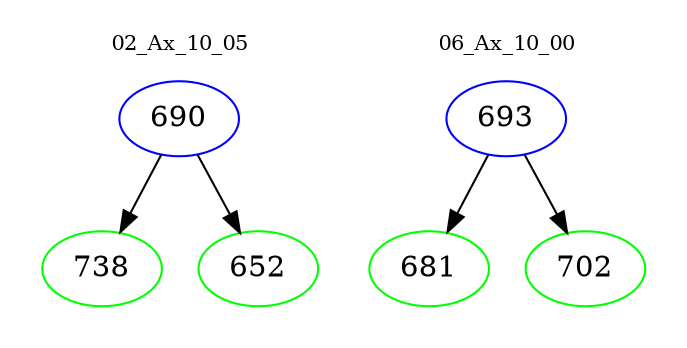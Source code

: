 digraph{
subgraph cluster_0 {
color = white
label = "02_Ax_10_05";
fontsize=10;
T0_690 [label="690", color="blue"]
T0_690 -> T0_738 [color="black"]
T0_738 [label="738", color="green"]
T0_690 -> T0_652 [color="black"]
T0_652 [label="652", color="green"]
}
subgraph cluster_1 {
color = white
label = "06_Ax_10_00";
fontsize=10;
T1_693 [label="693", color="blue"]
T1_693 -> T1_681 [color="black"]
T1_681 [label="681", color="green"]
T1_693 -> T1_702 [color="black"]
T1_702 [label="702", color="green"]
}
}
